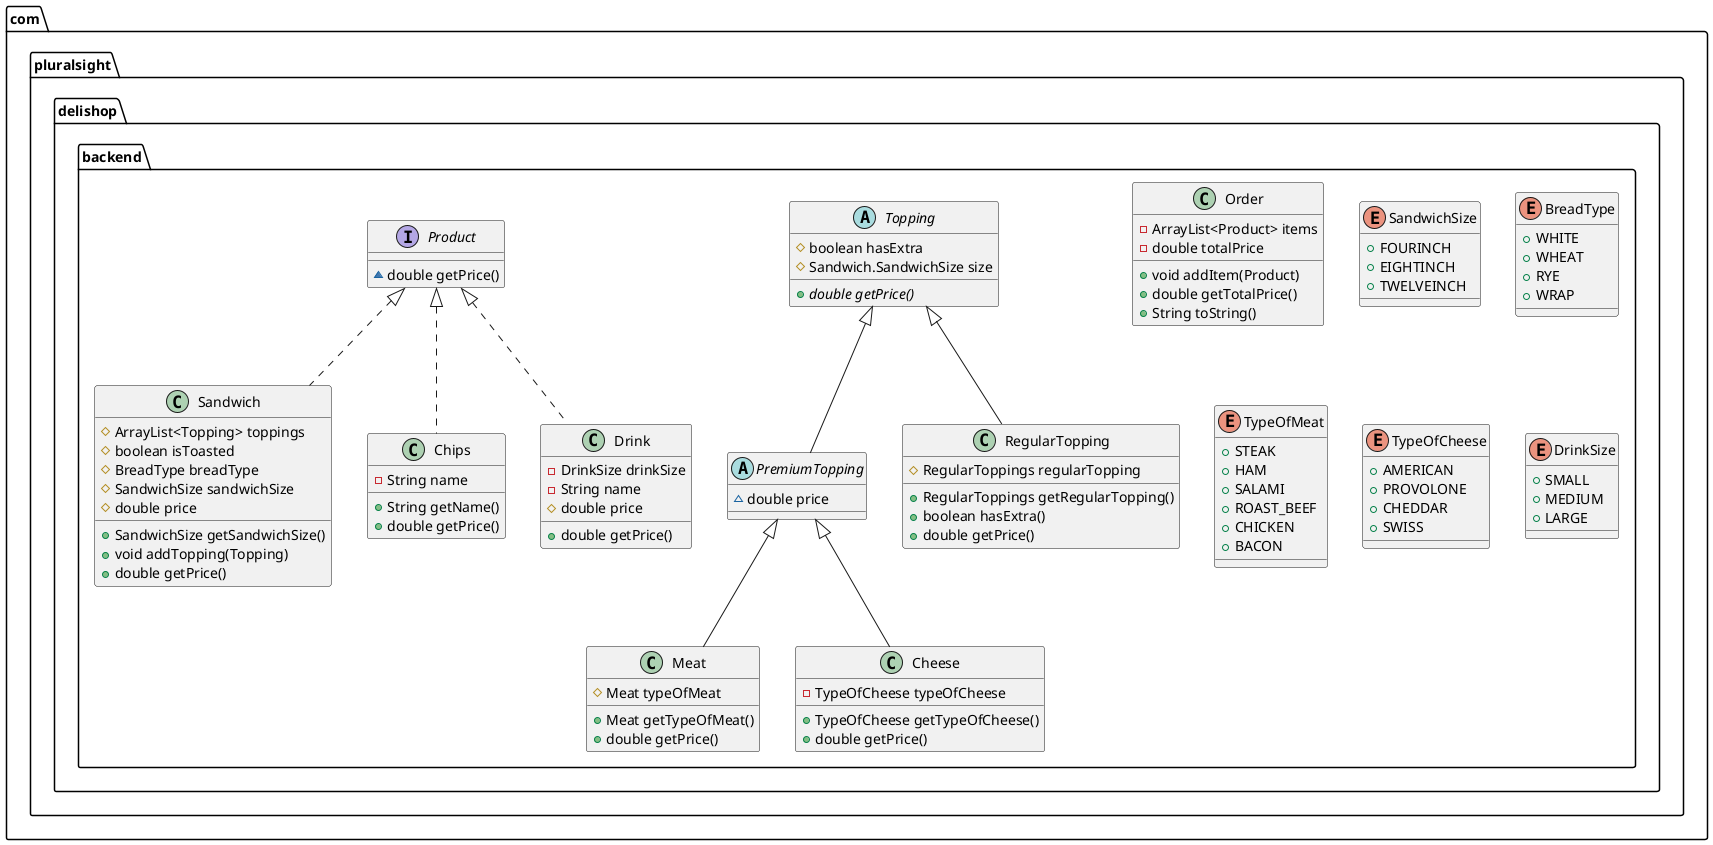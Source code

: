 @startuml
abstract class com.pluralsight.delishop.backend.Topping {
# boolean hasExtra
# Sandwich.SandwichSize size
+ {abstract}double getPrice()
}


class com.pluralsight.delishop.backend.Order {
- ArrayList<Product> items
- double totalPrice
+ void addItem(Product)
+ double getTotalPrice()
+ String toString()
}


abstract class com.pluralsight.delishop.backend.PremiumTopping {
~ double price
}

class com.pluralsight.delishop.backend.RegularTopping {
# RegularToppings regularTopping
+ RegularToppings getRegularTopping()
+ boolean hasExtra()
+ double getPrice()
}


class com.pluralsight.delishop.backend.Sandwich {
# ArrayList<Topping> toppings
# boolean isToasted
# BreadType breadType
# SandwichSize sandwichSize
# double price
+ SandwichSize getSandwichSize()
+ void addTopping(Topping)
+ double getPrice()
}


enum com.pluralsight.delishop.backend.SandwichSize {
+  FOURINCH
+  EIGHTINCH
+  TWELVEINCH
}

enum com.pluralsight.delishop.backend.BreadType {
+  WHITE
+  WHEAT
+  RYE
+  WRAP
}

interface com.pluralsight.delishop.backend.Product {
~ double getPrice()
}

class com.pluralsight.delishop.backend.Meat {
# Meat typeOfMeat
+ Meat getTypeOfMeat()
+ double getPrice()
}


enum com.pluralsight.delishop.backend.TypeOfMeat {
+  STEAK
+  HAM
+  SALAMI
+  ROAST_BEEF
+  CHICKEN
+  BACON
}

class com.pluralsight.delishop.backend.Cheese {
- TypeOfCheese typeOfCheese
+ TypeOfCheese getTypeOfCheese()
+ double getPrice()
}


enum com.pluralsight.delishop.backend.TypeOfCheese {
+  AMERICAN
+  PROVOLONE
+  CHEDDAR
+  SWISS
}

class com.pluralsight.delishop.backend.Chips {
- String name
+ String getName()
+ double getPrice()
}


class com.pluralsight.delishop.backend.Drink {
- DrinkSize drinkSize
- String name
# double price
+ double getPrice()
}


enum com.pluralsight.delishop.backend.DrinkSize {
+  SMALL
+  MEDIUM
+  LARGE
}



com.pluralsight.delishop.backend.Topping <|-- com.pluralsight.delishop.backend.PremiumTopping
com.pluralsight.delishop.backend.Topping <|-- com.pluralsight.delishop.backend.RegularTopping
com.pluralsight.delishop.backend.Product <|.. com.pluralsight.delishop.backend.Sandwich
com.pluralsight.delishop.backend.PremiumTopping <|-- com.pluralsight.delishop.backend.Meat
com.pluralsight.delishop.backend.PremiumTopping <|-- com.pluralsight.delishop.backend.Cheese
com.pluralsight.delishop.backend.Product <|.. com.pluralsight.delishop.backend.Chips
com.pluralsight.delishop.backend.Product <|.. com.pluralsight.delishop.backend.Drink
@enduml